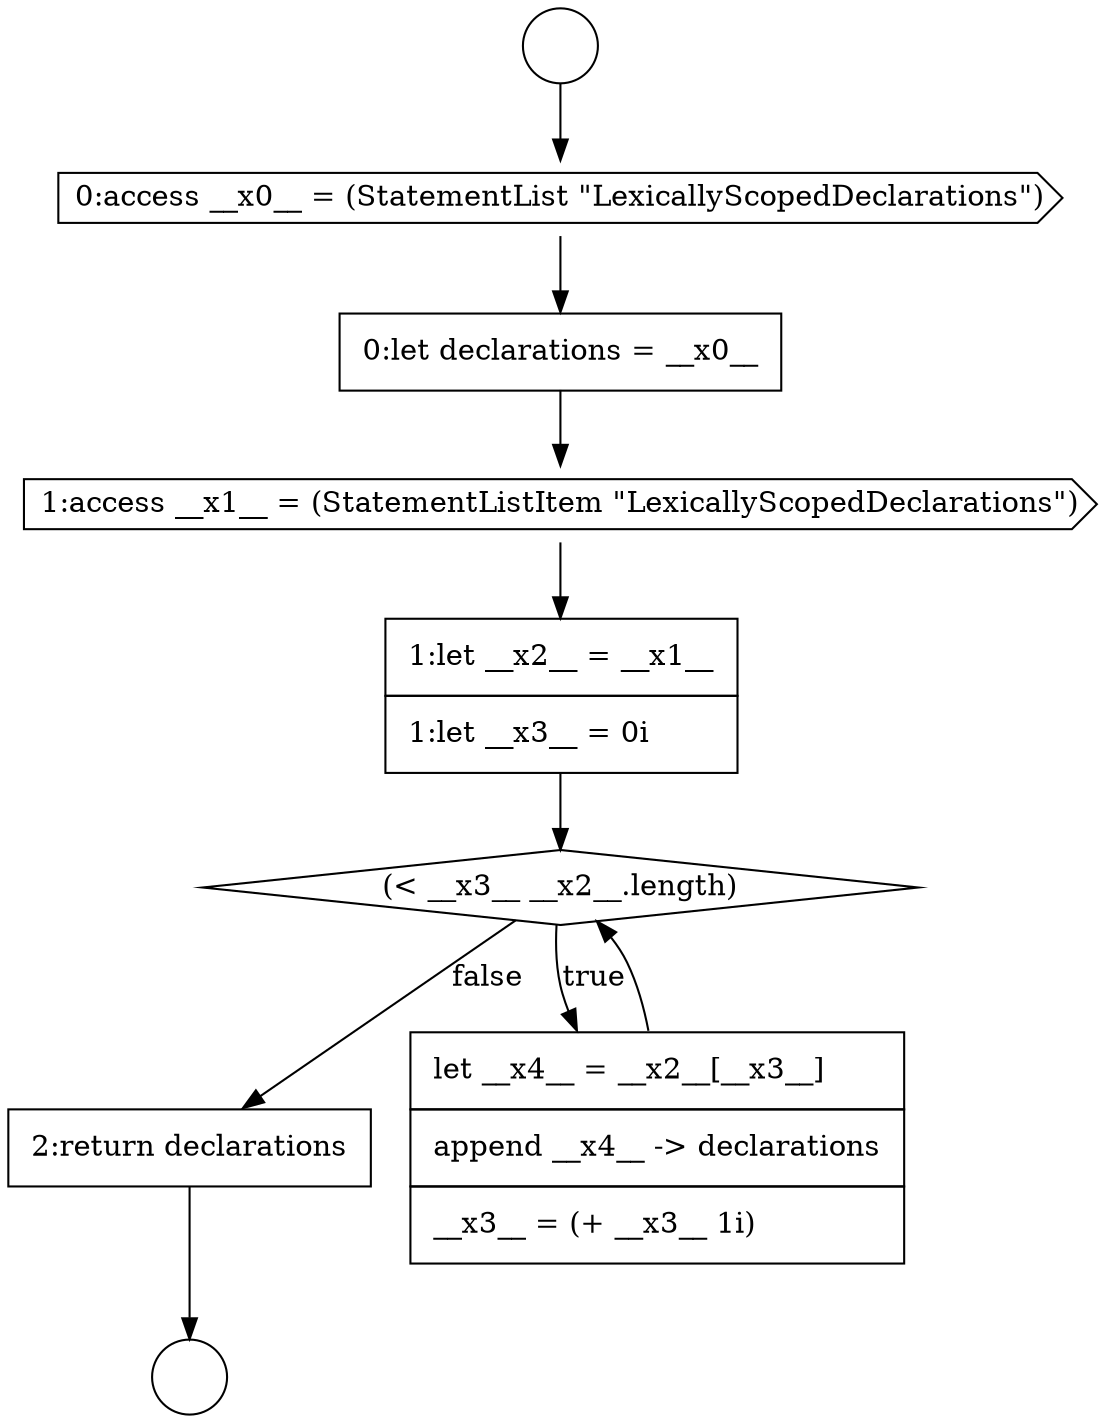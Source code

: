 digraph {
  node5676 [shape=none, margin=0, label=<<font color="black">
    <table border="0" cellborder="1" cellspacing="0" cellpadding="10">
      <tr><td align="left">2:return declarations</td></tr>
    </table>
  </font>> color="black" fillcolor="white" style=filled]
  node5669 [shape=circle label=" " color="black" fillcolor="white" style=filled]
  node5674 [shape=diamond, label=<<font color="black">(&lt; __x3__ __x2__.length)</font>> color="black" fillcolor="white" style=filled]
  node5670 [shape=cds, label=<<font color="black">0:access __x0__ = (StatementList &quot;LexicallyScopedDeclarations&quot;)</font>> color="black" fillcolor="white" style=filled]
  node5673 [shape=none, margin=0, label=<<font color="black">
    <table border="0" cellborder="1" cellspacing="0" cellpadding="10">
      <tr><td align="left">1:let __x2__ = __x1__</td></tr>
      <tr><td align="left">1:let __x3__ = 0i</td></tr>
    </table>
  </font>> color="black" fillcolor="white" style=filled]
  node5671 [shape=none, margin=0, label=<<font color="black">
    <table border="0" cellborder="1" cellspacing="0" cellpadding="10">
      <tr><td align="left">0:let declarations = __x0__</td></tr>
    </table>
  </font>> color="black" fillcolor="white" style=filled]
  node5675 [shape=none, margin=0, label=<<font color="black">
    <table border="0" cellborder="1" cellspacing="0" cellpadding="10">
      <tr><td align="left">let __x4__ = __x2__[__x3__]</td></tr>
      <tr><td align="left">append __x4__ -&gt; declarations</td></tr>
      <tr><td align="left">__x3__ = (+ __x3__ 1i)</td></tr>
    </table>
  </font>> color="black" fillcolor="white" style=filled]
  node5672 [shape=cds, label=<<font color="black">1:access __x1__ = (StatementListItem &quot;LexicallyScopedDeclarations&quot;)</font>> color="black" fillcolor="white" style=filled]
  node5668 [shape=circle label=" " color="black" fillcolor="white" style=filled]
  node5668 -> node5670 [ color="black"]
  node5670 -> node5671 [ color="black"]
  node5672 -> node5673 [ color="black"]
  node5676 -> node5669 [ color="black"]
  node5674 -> node5675 [label=<<font color="black">true</font>> color="black"]
  node5674 -> node5676 [label=<<font color="black">false</font>> color="black"]
  node5675 -> node5674 [ color="black"]
  node5671 -> node5672 [ color="black"]
  node5673 -> node5674 [ color="black"]
}
